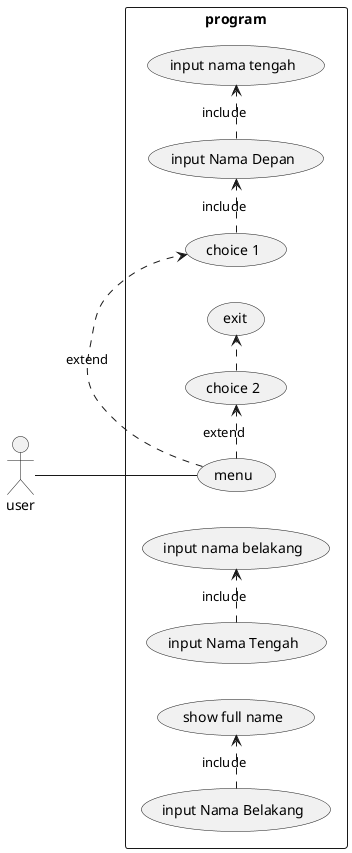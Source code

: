 @startuml sample

left to right direction

actor user
rectangle program{
    user -- (menu)
    (menu) .> (choice 1) : extend
    (menu) .> (choice 2) : extend
    (choice 2) .> (exit)
    (choice 1) .> (input Nama Depan) : include
    (input Nama Depan) ._> (input nama tengah) : include
    (input Nama Tengah) ._> (input nama belakang) : include
    (input Nama Belakang) ._> (show full name) : include
}

@enduml